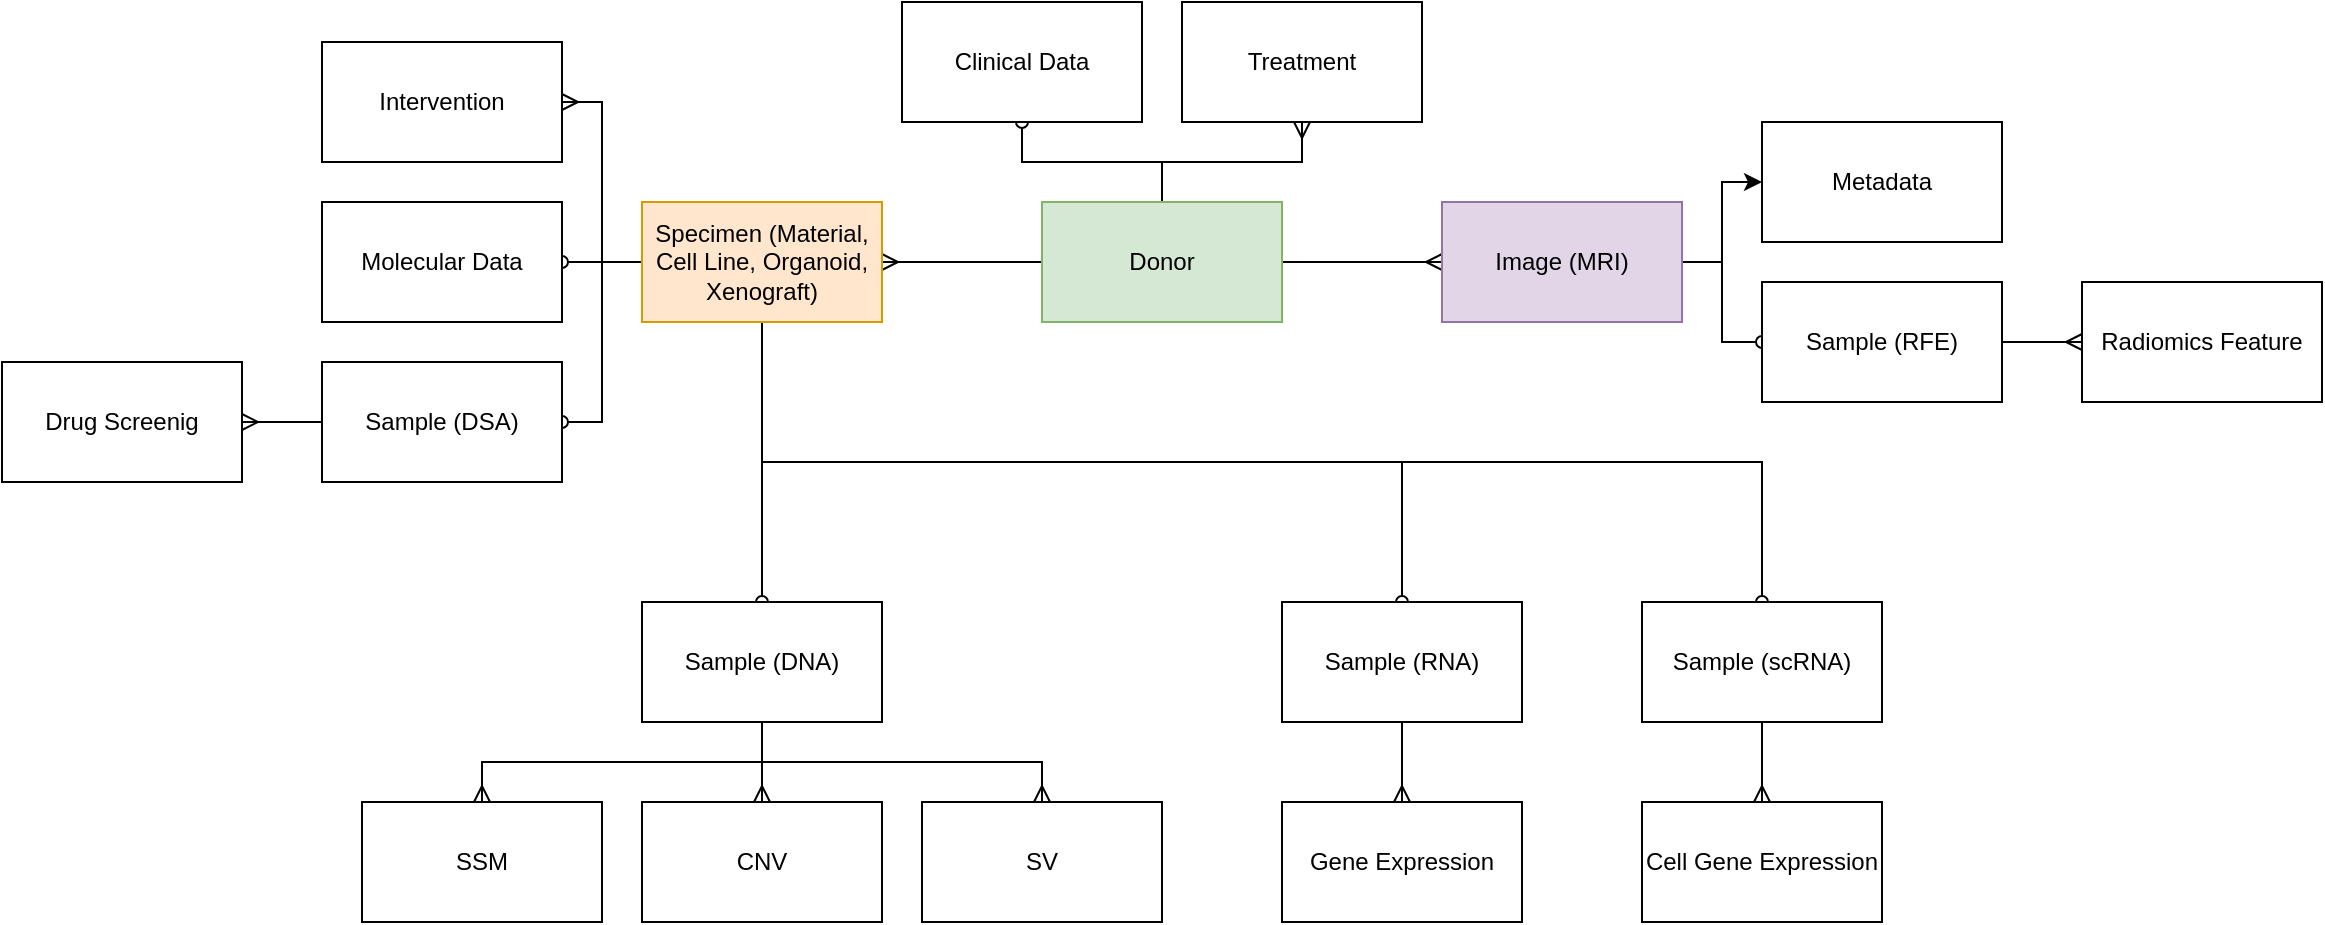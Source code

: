<mxfile version="24.7.6">
  <diagram name="Page-1" id="9QlgPVb6Ir8IqUzOu3q1">
    <mxGraphModel dx="2261" dy="761" grid="1" gridSize="10" guides="1" tooltips="1" connect="1" arrows="1" fold="1" page="1" pageScale="1" pageWidth="827" pageHeight="1169" math="0" shadow="0">
      <root>
        <mxCell id="0" />
        <mxCell id="1" parent="0" />
        <mxCell id="sSi-2eJK_k2GCrK3Pr8y-3" style="edgeStyle=orthogonalEdgeStyle;rounded=0;orthogonalLoop=1;jettySize=auto;html=1;entryX=0;entryY=0.5;entryDx=0;entryDy=0;endArrow=ERmany;endFill=0;" edge="1" parent="1" source="sSi-2eJK_k2GCrK3Pr8y-1" target="sSi-2eJK_k2GCrK3Pr8y-2">
          <mxGeometry relative="1" as="geometry" />
        </mxCell>
        <mxCell id="sSi-2eJK_k2GCrK3Pr8y-14" style="edgeStyle=orthogonalEdgeStyle;rounded=0;orthogonalLoop=1;jettySize=auto;html=1;entryX=0.5;entryY=1;entryDx=0;entryDy=0;endArrow=ERmany;endFill=0;" edge="1" parent="1" source="sSi-2eJK_k2GCrK3Pr8y-1" target="sSi-2eJK_k2GCrK3Pr8y-13">
          <mxGeometry relative="1" as="geometry" />
        </mxCell>
        <mxCell id="sSi-2eJK_k2GCrK3Pr8y-15" style="edgeStyle=orthogonalEdgeStyle;rounded=0;orthogonalLoop=1;jettySize=auto;html=1;entryX=0.5;entryY=1;entryDx=0;entryDy=0;endArrow=oval;endFill=0;" edge="1" parent="1" source="sSi-2eJK_k2GCrK3Pr8y-1" target="sSi-2eJK_k2GCrK3Pr8y-12">
          <mxGeometry relative="1" as="geometry" />
        </mxCell>
        <mxCell id="sSi-2eJK_k2GCrK3Pr8y-23" style="edgeStyle=orthogonalEdgeStyle;rounded=0;orthogonalLoop=1;jettySize=auto;html=1;entryX=1;entryY=0.5;entryDx=0;entryDy=0;endArrow=ERmany;endFill=0;" edge="1" parent="1" source="sSi-2eJK_k2GCrK3Pr8y-1" target="sSi-2eJK_k2GCrK3Pr8y-8">
          <mxGeometry relative="1" as="geometry" />
        </mxCell>
        <mxCell id="sSi-2eJK_k2GCrK3Pr8y-1" value="Donor" style="rounded=0;whiteSpace=wrap;html=1;fillColor=#d5e8d4;strokeColor=#82b366;" vertex="1" parent="1">
          <mxGeometry x="320" y="190" width="120" height="60" as="geometry" />
        </mxCell>
        <mxCell id="sSi-2eJK_k2GCrK3Pr8y-6" style="edgeStyle=orthogonalEdgeStyle;rounded=0;orthogonalLoop=1;jettySize=auto;html=1;entryX=0;entryY=0.5;entryDx=0;entryDy=0;endArrow=oval;endFill=0;" edge="1" parent="1" source="sSi-2eJK_k2GCrK3Pr8y-2" target="sSi-2eJK_k2GCrK3Pr8y-5">
          <mxGeometry relative="1" as="geometry" />
        </mxCell>
        <mxCell id="sSi-2eJK_k2GCrK3Pr8y-7" style="edgeStyle=orthogonalEdgeStyle;rounded=0;orthogonalLoop=1;jettySize=auto;html=1;entryX=0;entryY=0.5;entryDx=0;entryDy=0;" edge="1" parent="1" source="sSi-2eJK_k2GCrK3Pr8y-2" target="sSi-2eJK_k2GCrK3Pr8y-4">
          <mxGeometry relative="1" as="geometry" />
        </mxCell>
        <mxCell id="sSi-2eJK_k2GCrK3Pr8y-2" value="Image (MRI)" style="rounded=0;whiteSpace=wrap;html=1;fillColor=#e1d5e7;strokeColor=#9673a6;" vertex="1" parent="1">
          <mxGeometry x="520" y="190" width="120" height="60" as="geometry" />
        </mxCell>
        <mxCell id="sSi-2eJK_k2GCrK3Pr8y-4" value="Metadata" style="rounded=0;whiteSpace=wrap;html=1;" vertex="1" parent="1">
          <mxGeometry x="680" y="150" width="120" height="60" as="geometry" />
        </mxCell>
        <mxCell id="sSi-2eJK_k2GCrK3Pr8y-44" style="edgeStyle=orthogonalEdgeStyle;rounded=0;orthogonalLoop=1;jettySize=auto;html=1;entryX=0;entryY=0.5;entryDx=0;entryDy=0;endArrow=ERmany;endFill=0;" edge="1" parent="1" source="sSi-2eJK_k2GCrK3Pr8y-5" target="sSi-2eJK_k2GCrK3Pr8y-43">
          <mxGeometry relative="1" as="geometry" />
        </mxCell>
        <mxCell id="sSi-2eJK_k2GCrK3Pr8y-5" value="Sample (RFE)" style="rounded=0;whiteSpace=wrap;html=1;" vertex="1" parent="1">
          <mxGeometry x="680" y="230" width="120" height="60" as="geometry" />
        </mxCell>
        <mxCell id="sSi-2eJK_k2GCrK3Pr8y-18" style="edgeStyle=orthogonalEdgeStyle;rounded=0;orthogonalLoop=1;jettySize=auto;html=1;entryX=1;entryY=0.5;entryDx=0;entryDy=0;endArrow=oval;endFill=0;" edge="1" parent="1" source="sSi-2eJK_k2GCrK3Pr8y-8" target="sSi-2eJK_k2GCrK3Pr8y-10">
          <mxGeometry relative="1" as="geometry" />
        </mxCell>
        <mxCell id="sSi-2eJK_k2GCrK3Pr8y-19" style="edgeStyle=orthogonalEdgeStyle;rounded=0;orthogonalLoop=1;jettySize=auto;html=1;entryX=1;entryY=0.5;entryDx=0;entryDy=0;endArrow=ERmany;endFill=0;" edge="1" parent="1" source="sSi-2eJK_k2GCrK3Pr8y-8" target="sSi-2eJK_k2GCrK3Pr8y-11">
          <mxGeometry relative="1" as="geometry" />
        </mxCell>
        <mxCell id="sSi-2eJK_k2GCrK3Pr8y-20" style="edgeStyle=orthogonalEdgeStyle;rounded=0;orthogonalLoop=1;jettySize=auto;html=1;entryX=1;entryY=0.5;entryDx=0;entryDy=0;endArrow=oval;endFill=0;" edge="1" parent="1" source="sSi-2eJK_k2GCrK3Pr8y-8" target="sSi-2eJK_k2GCrK3Pr8y-16">
          <mxGeometry relative="1" as="geometry" />
        </mxCell>
        <mxCell id="sSi-2eJK_k2GCrK3Pr8y-24" style="edgeStyle=orthogonalEdgeStyle;rounded=0;orthogonalLoop=1;jettySize=auto;html=1;entryX=0.5;entryY=0;entryDx=0;entryDy=0;endArrow=oval;endFill=0;" edge="1" parent="1" source="sSi-2eJK_k2GCrK3Pr8y-8" target="sSi-2eJK_k2GCrK3Pr8y-21">
          <mxGeometry relative="1" as="geometry" />
        </mxCell>
        <mxCell id="sSi-2eJK_k2GCrK3Pr8y-25" style="edgeStyle=orthogonalEdgeStyle;rounded=0;orthogonalLoop=1;jettySize=auto;html=1;entryX=0.5;entryY=0;entryDx=0;entryDy=0;endArrow=oval;endFill=0;" edge="1" parent="1" source="sSi-2eJK_k2GCrK3Pr8y-8" target="sSi-2eJK_k2GCrK3Pr8y-22">
          <mxGeometry relative="1" as="geometry">
            <Array as="points">
              <mxPoint x="180" y="320" />
              <mxPoint x="500" y="320" />
            </Array>
          </mxGeometry>
        </mxCell>
        <mxCell id="sSi-2eJK_k2GCrK3Pr8y-37" style="edgeStyle=orthogonalEdgeStyle;rounded=0;orthogonalLoop=1;jettySize=auto;html=1;entryX=0.5;entryY=0;entryDx=0;entryDy=0;endArrow=oval;endFill=0;" edge="1" parent="1" source="sSi-2eJK_k2GCrK3Pr8y-8" target="sSi-2eJK_k2GCrK3Pr8y-35">
          <mxGeometry relative="1" as="geometry">
            <Array as="points">
              <mxPoint x="180" y="320" />
              <mxPoint x="680" y="320" />
            </Array>
          </mxGeometry>
        </mxCell>
        <mxCell id="sSi-2eJK_k2GCrK3Pr8y-8" value="Specimen (Material, Cell Line, Organoid, Xenograft)" style="rounded=0;whiteSpace=wrap;html=1;fillColor=#ffe6cc;strokeColor=#d79b00;" vertex="1" parent="1">
          <mxGeometry x="120" y="190" width="120" height="60" as="geometry" />
        </mxCell>
        <mxCell id="sSi-2eJK_k2GCrK3Pr8y-10" value="Molecular Data" style="rounded=0;whiteSpace=wrap;html=1;" vertex="1" parent="1">
          <mxGeometry x="-40" y="190" width="120" height="60" as="geometry" />
        </mxCell>
        <mxCell id="sSi-2eJK_k2GCrK3Pr8y-11" value="Intervention" style="rounded=0;whiteSpace=wrap;html=1;" vertex="1" parent="1">
          <mxGeometry x="-40" y="110" width="120" height="60" as="geometry" />
        </mxCell>
        <mxCell id="sSi-2eJK_k2GCrK3Pr8y-12" value="Clinical Data" style="rounded=0;whiteSpace=wrap;html=1;" vertex="1" parent="1">
          <mxGeometry x="250" y="90" width="120" height="60" as="geometry" />
        </mxCell>
        <mxCell id="sSi-2eJK_k2GCrK3Pr8y-13" value="Treatment" style="rounded=0;whiteSpace=wrap;html=1;" vertex="1" parent="1">
          <mxGeometry x="390" y="90" width="120" height="60" as="geometry" />
        </mxCell>
        <mxCell id="sSi-2eJK_k2GCrK3Pr8y-42" style="edgeStyle=orthogonalEdgeStyle;rounded=0;orthogonalLoop=1;jettySize=auto;html=1;entryX=1;entryY=0.5;entryDx=0;entryDy=0;endArrow=ERmany;endFill=0;" edge="1" parent="1" source="sSi-2eJK_k2GCrK3Pr8y-16" target="sSi-2eJK_k2GCrK3Pr8y-41">
          <mxGeometry relative="1" as="geometry" />
        </mxCell>
        <mxCell id="sSi-2eJK_k2GCrK3Pr8y-16" value="Sample (DSA)" style="rounded=0;whiteSpace=wrap;html=1;" vertex="1" parent="1">
          <mxGeometry x="-40" y="270" width="120" height="60" as="geometry" />
        </mxCell>
        <mxCell id="sSi-2eJK_k2GCrK3Pr8y-29" style="edgeStyle=orthogonalEdgeStyle;rounded=0;orthogonalLoop=1;jettySize=auto;html=1;entryX=0.5;entryY=0;entryDx=0;entryDy=0;endArrow=ERmany;endFill=0;" edge="1" parent="1" source="sSi-2eJK_k2GCrK3Pr8y-21" target="sSi-2eJK_k2GCrK3Pr8y-26">
          <mxGeometry relative="1" as="geometry">
            <Array as="points">
              <mxPoint x="180" y="470" />
              <mxPoint x="40" y="470" />
            </Array>
          </mxGeometry>
        </mxCell>
        <mxCell id="sSi-2eJK_k2GCrK3Pr8y-30" style="edgeStyle=orthogonalEdgeStyle;rounded=0;orthogonalLoop=1;jettySize=auto;html=1;entryX=0.5;entryY=0;entryDx=0;entryDy=0;endArrow=ERmany;endFill=0;" edge="1" parent="1" source="sSi-2eJK_k2GCrK3Pr8y-21" target="sSi-2eJK_k2GCrK3Pr8y-27">
          <mxGeometry relative="1" as="geometry" />
        </mxCell>
        <mxCell id="sSi-2eJK_k2GCrK3Pr8y-31" style="edgeStyle=orthogonalEdgeStyle;rounded=0;orthogonalLoop=1;jettySize=auto;html=1;entryX=0.5;entryY=0;entryDx=0;entryDy=0;endArrow=ERmany;endFill=0;" edge="1" parent="1" source="sSi-2eJK_k2GCrK3Pr8y-21" target="sSi-2eJK_k2GCrK3Pr8y-28">
          <mxGeometry relative="1" as="geometry">
            <Array as="points">
              <mxPoint x="180" y="470" />
              <mxPoint x="320" y="470" />
            </Array>
          </mxGeometry>
        </mxCell>
        <mxCell id="sSi-2eJK_k2GCrK3Pr8y-21" value="Sample (DNA)" style="rounded=0;whiteSpace=wrap;html=1;" vertex="1" parent="1">
          <mxGeometry x="120" y="390" width="120" height="60" as="geometry" />
        </mxCell>
        <mxCell id="sSi-2eJK_k2GCrK3Pr8y-33" style="edgeStyle=orthogonalEdgeStyle;rounded=0;orthogonalLoop=1;jettySize=auto;html=1;endArrow=ERmany;endFill=0;" edge="1" parent="1" source="sSi-2eJK_k2GCrK3Pr8y-22" target="sSi-2eJK_k2GCrK3Pr8y-32">
          <mxGeometry relative="1" as="geometry" />
        </mxCell>
        <mxCell id="sSi-2eJK_k2GCrK3Pr8y-22" value="Sample (RNA)" style="rounded=0;whiteSpace=wrap;html=1;" vertex="1" parent="1">
          <mxGeometry x="440" y="390" width="120" height="60" as="geometry" />
        </mxCell>
        <mxCell id="sSi-2eJK_k2GCrK3Pr8y-26" value="SSM" style="rounded=0;whiteSpace=wrap;html=1;" vertex="1" parent="1">
          <mxGeometry x="-20" y="490" width="120" height="60" as="geometry" />
        </mxCell>
        <mxCell id="sSi-2eJK_k2GCrK3Pr8y-27" value="CNV" style="rounded=0;whiteSpace=wrap;html=1;" vertex="1" parent="1">
          <mxGeometry x="120" y="490" width="120" height="60" as="geometry" />
        </mxCell>
        <mxCell id="sSi-2eJK_k2GCrK3Pr8y-28" value="SV" style="rounded=0;whiteSpace=wrap;html=1;" vertex="1" parent="1">
          <mxGeometry x="260" y="490" width="120" height="60" as="geometry" />
        </mxCell>
        <mxCell id="sSi-2eJK_k2GCrK3Pr8y-32" value="Gene Expression" style="rounded=0;whiteSpace=wrap;html=1;" vertex="1" parent="1">
          <mxGeometry x="440" y="490" width="120" height="60" as="geometry" />
        </mxCell>
        <mxCell id="sSi-2eJK_k2GCrK3Pr8y-34" style="edgeStyle=orthogonalEdgeStyle;rounded=0;orthogonalLoop=1;jettySize=auto;html=1;endArrow=ERmany;endFill=0;" edge="1" parent="1" source="sSi-2eJK_k2GCrK3Pr8y-35" target="sSi-2eJK_k2GCrK3Pr8y-36">
          <mxGeometry relative="1" as="geometry" />
        </mxCell>
        <mxCell id="sSi-2eJK_k2GCrK3Pr8y-35" value="Sample (scRNA)" style="rounded=0;whiteSpace=wrap;html=1;" vertex="1" parent="1">
          <mxGeometry x="620" y="390" width="120" height="60" as="geometry" />
        </mxCell>
        <mxCell id="sSi-2eJK_k2GCrK3Pr8y-36" value="Cell Gene Expression" style="rounded=0;whiteSpace=wrap;html=1;" vertex="1" parent="1">
          <mxGeometry x="620" y="490" width="120" height="60" as="geometry" />
        </mxCell>
        <mxCell id="sSi-2eJK_k2GCrK3Pr8y-41" value="Drug Screenig" style="rounded=0;whiteSpace=wrap;html=1;" vertex="1" parent="1">
          <mxGeometry x="-200" y="270" width="120" height="60" as="geometry" />
        </mxCell>
        <mxCell id="sSi-2eJK_k2GCrK3Pr8y-43" value="Radiomics Feature" style="rounded=0;whiteSpace=wrap;html=1;" vertex="1" parent="1">
          <mxGeometry x="840" y="230" width="120" height="60" as="geometry" />
        </mxCell>
      </root>
    </mxGraphModel>
  </diagram>
</mxfile>
